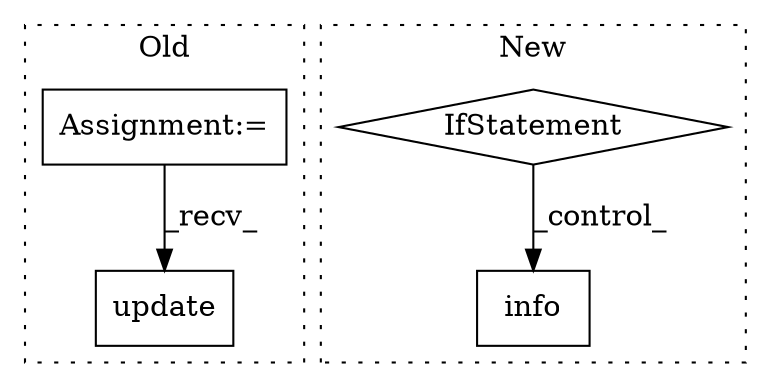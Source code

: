 digraph G {
subgraph cluster0 {
1 [label="update" a="32" s="3274,3285" l="7,1" shape="box"];
3 [label="Assignment:=" a="7" s="3193" l="1" shape="box"];
label = "Old";
style="dotted";
}
subgraph cluster1 {
2 [label="info" a="32" s="3562,3637" l="5,1" shape="box"];
4 [label="IfStatement" a="25" s="3522,3541" l="4,2" shape="diamond"];
label = "New";
style="dotted";
}
3 -> 1 [label="_recv_"];
4 -> 2 [label="_control_"];
}